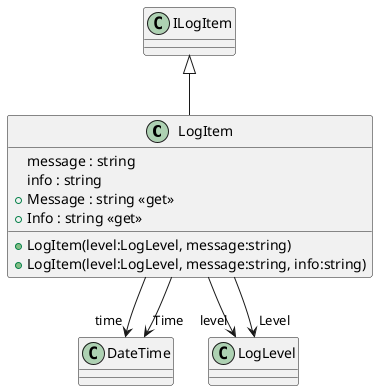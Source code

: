 @startuml
class LogItem {
    message : string
    info : string
    + Message : string <<get>>
    + Info : string <<get>>
    + LogItem(level:LogLevel, message:string)
    + LogItem(level:LogLevel, message:string, info:string)
}
ILogItem <|-- LogItem
LogItem --> "time" DateTime
LogItem --> "level" LogLevel
LogItem --> "Time" DateTime
LogItem --> "Level" LogLevel
@enduml
